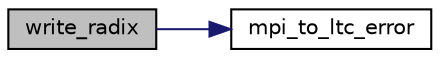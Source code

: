 digraph "write_radix"
{
 // LATEX_PDF_SIZE
  edge [fontname="Helvetica",fontsize="10",labelfontname="Helvetica",labelfontsize="10"];
  node [fontname="Helvetica",fontsize="10",shape=record];
  rankdir="LR";
  Node167 [label="write_radix",height=0.2,width=0.4,color="black", fillcolor="grey75", style="filled", fontcolor="black",tooltip=" "];
  Node167 -> Node168 [color="midnightblue",fontsize="10",style="solid"];
  Node168 [label="mpi_to_ltc_error",height=0.2,width=0.4,color="black", fillcolor="white", style="filled",URL="$ltm__desc_8c.html#abc21dd3358332c6bcdd2ec873ab5c5a6",tooltip="Convert a MPI error to a LTC error (Possibly the most powerful function ever! Oh wait...."];
}
